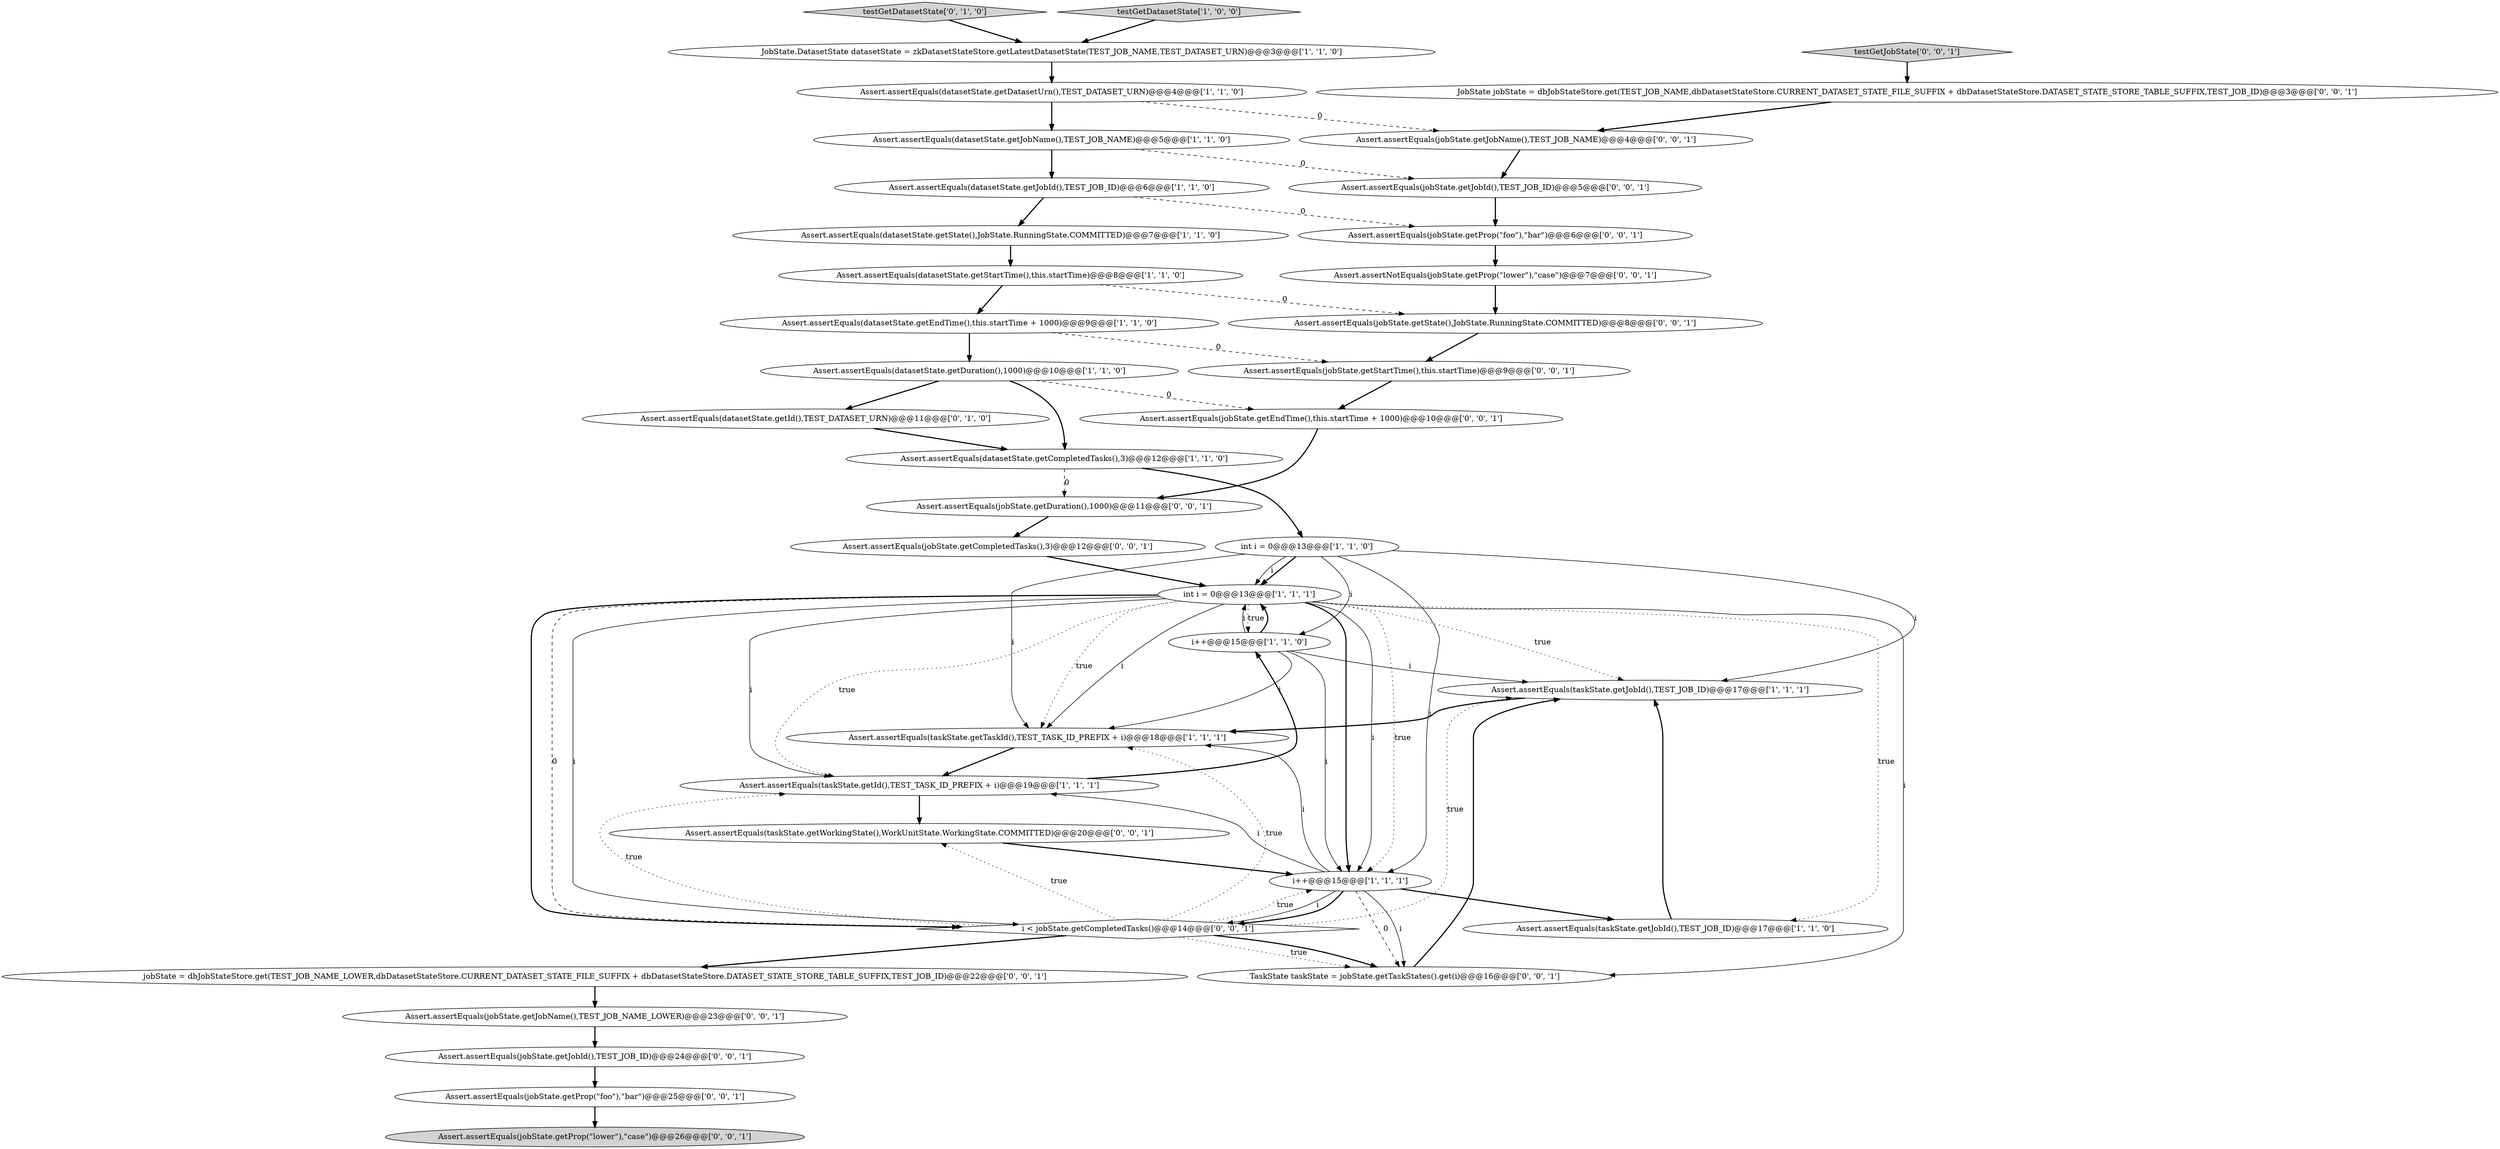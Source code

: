digraph {
38 [style = filled, label = "Assert.assertEquals(jobState.getJobName(),TEST_JOB_NAME)@@@4@@@['0', '0', '1']", fillcolor = white, shape = ellipse image = "AAA0AAABBB3BBB"];
23 [style = filled, label = "Assert.assertNotEquals(jobState.getProp(\"lower\"),\"case\")@@@7@@@['0', '0', '1']", fillcolor = white, shape = ellipse image = "AAA0AAABBB3BBB"];
10 [style = filled, label = "i++@@@15@@@['1', '1', '0']", fillcolor = white, shape = ellipse image = "AAA0AAABBB1BBB"];
12 [style = filled, label = "Assert.assertEquals(datasetState.getJobName(),TEST_JOB_NAME)@@@5@@@['1', '1', '0']", fillcolor = white, shape = ellipse image = "AAA0AAABBB1BBB"];
14 [style = filled, label = "Assert.assertEquals(datasetState.getState(),JobState.RunningState.COMMITTED)@@@7@@@['1', '1', '0']", fillcolor = white, shape = ellipse image = "AAA0AAABBB1BBB"];
3 [style = filled, label = "Assert.assertEquals(taskState.getJobId(),TEST_JOB_ID)@@@17@@@['1', '1', '1']", fillcolor = white, shape = ellipse image = "AAA0AAABBB1BBB"];
18 [style = filled, label = "testGetDatasetState['0', '1', '0']", fillcolor = lightgray, shape = diamond image = "AAA0AAABBB2BBB"];
26 [style = filled, label = "TaskState taskState = jobState.getTaskStates().get(i)@@@16@@@['0', '0', '1']", fillcolor = white, shape = ellipse image = "AAA0AAABBB3BBB"];
5 [style = filled, label = "Assert.assertEquals(datasetState.getEndTime(),this.startTime + 1000)@@@9@@@['1', '1', '0']", fillcolor = white, shape = ellipse image = "AAA0AAABBB1BBB"];
4 [style = filled, label = "i++@@@15@@@['1', '1', '1']", fillcolor = white, shape = ellipse image = "AAA0AAABBB1BBB"];
6 [style = filled, label = "int i = 0@@@13@@@['1', '1', '0']", fillcolor = white, shape = ellipse image = "AAA0AAABBB1BBB"];
24 [style = filled, label = "Assert.assertEquals(taskState.getWorkingState(),WorkUnitState.WorkingState.COMMITTED)@@@20@@@['0', '0', '1']", fillcolor = white, shape = ellipse image = "AAA0AAABBB3BBB"];
32 [style = filled, label = "Assert.assertEquals(jobState.getJobId(),TEST_JOB_ID)@@@24@@@['0', '0', '1']", fillcolor = white, shape = ellipse image = "AAA0AAABBB3BBB"];
36 [style = filled, label = "testGetJobState['0', '0', '1']", fillcolor = lightgray, shape = diamond image = "AAA0AAABBB3BBB"];
31 [style = filled, label = "Assert.assertEquals(jobState.getJobId(),TEST_JOB_ID)@@@5@@@['0', '0', '1']", fillcolor = white, shape = ellipse image = "AAA0AAABBB3BBB"];
8 [style = filled, label = "testGetDatasetState['1', '0', '0']", fillcolor = lightgray, shape = diamond image = "AAA0AAABBB1BBB"];
30 [style = filled, label = "Assert.assertEquals(jobState.getJobName(),TEST_JOB_NAME_LOWER)@@@23@@@['0', '0', '1']", fillcolor = white, shape = ellipse image = "AAA0AAABBB3BBB"];
21 [style = filled, label = "Assert.assertEquals(jobState.getDuration(),1000)@@@11@@@['0', '0', '1']", fillcolor = white, shape = ellipse image = "AAA0AAABBB3BBB"];
2 [style = filled, label = "int i = 0@@@13@@@['1', '1', '1']", fillcolor = white, shape = ellipse image = "AAA0AAABBB1BBB"];
7 [style = filled, label = "Assert.assertEquals(taskState.getTaskId(),TEST_TASK_ID_PREFIX + i)@@@18@@@['1', '1', '1']", fillcolor = white, shape = ellipse image = "AAA0AAABBB1BBB"];
15 [style = filled, label = "Assert.assertEquals(datasetState.getDuration(),1000)@@@10@@@['1', '1', '0']", fillcolor = white, shape = ellipse image = "AAA0AAABBB1BBB"];
9 [style = filled, label = "Assert.assertEquals(datasetState.getCompletedTasks(),3)@@@12@@@['1', '1', '0']", fillcolor = white, shape = ellipse image = "AAA0AAABBB1BBB"];
35 [style = filled, label = "Assert.assertEquals(jobState.getProp(\"foo\"),\"bar\")@@@25@@@['0', '0', '1']", fillcolor = white, shape = ellipse image = "AAA0AAABBB3BBB"];
20 [style = filled, label = "Assert.assertEquals(jobState.getProp(\"foo\"),\"bar\")@@@6@@@['0', '0', '1']", fillcolor = white, shape = ellipse image = "AAA0AAABBB3BBB"];
1 [style = filled, label = "JobState.DatasetState datasetState = zkDatasetStateStore.getLatestDatasetState(TEST_JOB_NAME,TEST_DATASET_URN)@@@3@@@['1', '1', '0']", fillcolor = white, shape = ellipse image = "AAA0AAABBB1BBB"];
29 [style = filled, label = "Assert.assertEquals(jobState.getStartTime(),this.startTime)@@@9@@@['0', '0', '1']", fillcolor = white, shape = ellipse image = "AAA0AAABBB3BBB"];
34 [style = filled, label = "i < jobState.getCompletedTasks()@@@14@@@['0', '0', '1']", fillcolor = white, shape = diamond image = "AAA0AAABBB3BBB"];
16 [style = filled, label = "Assert.assertEquals(datasetState.getStartTime(),this.startTime)@@@8@@@['1', '1', '0']", fillcolor = white, shape = ellipse image = "AAA0AAABBB1BBB"];
17 [style = filled, label = "Assert.assertEquals(taskState.getId(),TEST_TASK_ID_PREFIX + i)@@@19@@@['1', '1', '1']", fillcolor = white, shape = ellipse image = "AAA0AAABBB1BBB"];
28 [style = filled, label = "Assert.assertEquals(jobState.getCompletedTasks(),3)@@@12@@@['0', '0', '1']", fillcolor = white, shape = ellipse image = "AAA0AAABBB3BBB"];
27 [style = filled, label = "Assert.assertEquals(jobState.getState(),JobState.RunningState.COMMITTED)@@@8@@@['0', '0', '1']", fillcolor = white, shape = ellipse image = "AAA0AAABBB3BBB"];
11 [style = filled, label = "Assert.assertEquals(taskState.getJobId(),TEST_JOB_ID)@@@17@@@['1', '1', '0']", fillcolor = white, shape = ellipse image = "AAA0AAABBB1BBB"];
13 [style = filled, label = "Assert.assertEquals(datasetState.getJobId(),TEST_JOB_ID)@@@6@@@['1', '1', '0']", fillcolor = white, shape = ellipse image = "AAA0AAABBB1BBB"];
19 [style = filled, label = "Assert.assertEquals(datasetState.getId(),TEST_DATASET_URN)@@@11@@@['0', '1', '0']", fillcolor = white, shape = ellipse image = "AAA1AAABBB2BBB"];
25 [style = filled, label = "Assert.assertEquals(jobState.getProp(\"lower\"),\"case\")@@@26@@@['0', '0', '1']", fillcolor = lightgray, shape = ellipse image = "AAA0AAABBB3BBB"];
37 [style = filled, label = "jobState = dbJobStateStore.get(TEST_JOB_NAME_LOWER,dbDatasetStateStore.CURRENT_DATASET_STATE_FILE_SUFFIX + dbDatasetStateStore.DATASET_STATE_STORE_TABLE_SUFFIX,TEST_JOB_ID)@@@22@@@['0', '0', '1']", fillcolor = white, shape = ellipse image = "AAA0AAABBB3BBB"];
33 [style = filled, label = "Assert.assertEquals(jobState.getEndTime(),this.startTime + 1000)@@@10@@@['0', '0', '1']", fillcolor = white, shape = ellipse image = "AAA0AAABBB3BBB"];
0 [style = filled, label = "Assert.assertEquals(datasetState.getDatasetUrn(),TEST_DATASET_URN)@@@4@@@['1', '1', '0']", fillcolor = white, shape = ellipse image = "AAA0AAABBB1BBB"];
22 [style = filled, label = "JobState jobState = dbJobStateStore.get(TEST_JOB_NAME,dbDatasetStateStore.CURRENT_DATASET_STATE_FILE_SUFFIX + dbDatasetStateStore.DATASET_STATE_STORE_TABLE_SUFFIX,TEST_JOB_ID)@@@3@@@['0', '0', '1']", fillcolor = white, shape = ellipse image = "AAA0AAABBB3BBB"];
4->34 [style = solid, label="i"];
11->3 [style = bold, label=""];
20->23 [style = bold, label=""];
22->38 [style = bold, label=""];
2->11 [style = dotted, label="true"];
4->34 [style = bold, label=""];
2->17 [style = dotted, label="true"];
0->38 [style = dashed, label="0"];
2->3 [style = dotted, label="true"];
4->26 [style = dashed, label="0"];
2->4 [style = dotted, label="true"];
2->4 [style = bold, label=""];
15->9 [style = bold, label=""];
10->2 [style = bold, label=""];
14->16 [style = bold, label=""];
19->9 [style = bold, label=""];
34->26 [style = dotted, label="true"];
2->17 [style = solid, label="i"];
9->21 [style = dashed, label="0"];
6->2 [style = solid, label="i"];
10->3 [style = solid, label="i"];
4->11 [style = bold, label=""];
24->4 [style = bold, label=""];
10->4 [style = solid, label="i"];
23->27 [style = bold, label=""];
6->7 [style = solid, label="i"];
15->19 [style = bold, label=""];
2->34 [style = bold, label=""];
36->22 [style = bold, label=""];
6->10 [style = solid, label="i"];
4->17 [style = solid, label="i"];
16->27 [style = dashed, label="0"];
3->7 [style = bold, label=""];
4->7 [style = solid, label="i"];
2->7 [style = dotted, label="true"];
2->10 [style = dotted, label="true"];
6->2 [style = bold, label=""];
12->13 [style = bold, label=""];
9->6 [style = bold, label=""];
27->29 [style = bold, label=""];
8->1 [style = bold, label=""];
33->21 [style = bold, label=""];
6->3 [style = solid, label="i"];
34->24 [style = dotted, label="true"];
2->34 [style = dashed, label="0"];
32->35 [style = bold, label=""];
37->30 [style = bold, label=""];
0->12 [style = bold, label=""];
2->7 [style = solid, label="i"];
17->24 [style = bold, label=""];
2->34 [style = solid, label="i"];
2->4 [style = solid, label="i"];
30->32 [style = bold, label=""];
31->20 [style = bold, label=""];
34->17 [style = dotted, label="true"];
15->33 [style = dashed, label="0"];
38->31 [style = bold, label=""];
34->7 [style = dotted, label="true"];
16->5 [style = bold, label=""];
7->17 [style = bold, label=""];
35->25 [style = bold, label=""];
13->20 [style = dashed, label="0"];
18->1 [style = bold, label=""];
10->2 [style = solid, label="i"];
12->31 [style = dashed, label="0"];
10->7 [style = solid, label="i"];
13->14 [style = bold, label=""];
26->3 [style = bold, label=""];
4->26 [style = solid, label="i"];
2->26 [style = solid, label="i"];
34->26 [style = bold, label=""];
29->33 [style = bold, label=""];
28->2 [style = bold, label=""];
17->10 [style = bold, label=""];
21->28 [style = bold, label=""];
34->37 [style = bold, label=""];
5->29 [style = dashed, label="0"];
5->15 [style = bold, label=""];
6->4 [style = solid, label="i"];
1->0 [style = bold, label=""];
34->4 [style = dotted, label="true"];
34->3 [style = dotted, label="true"];
}
